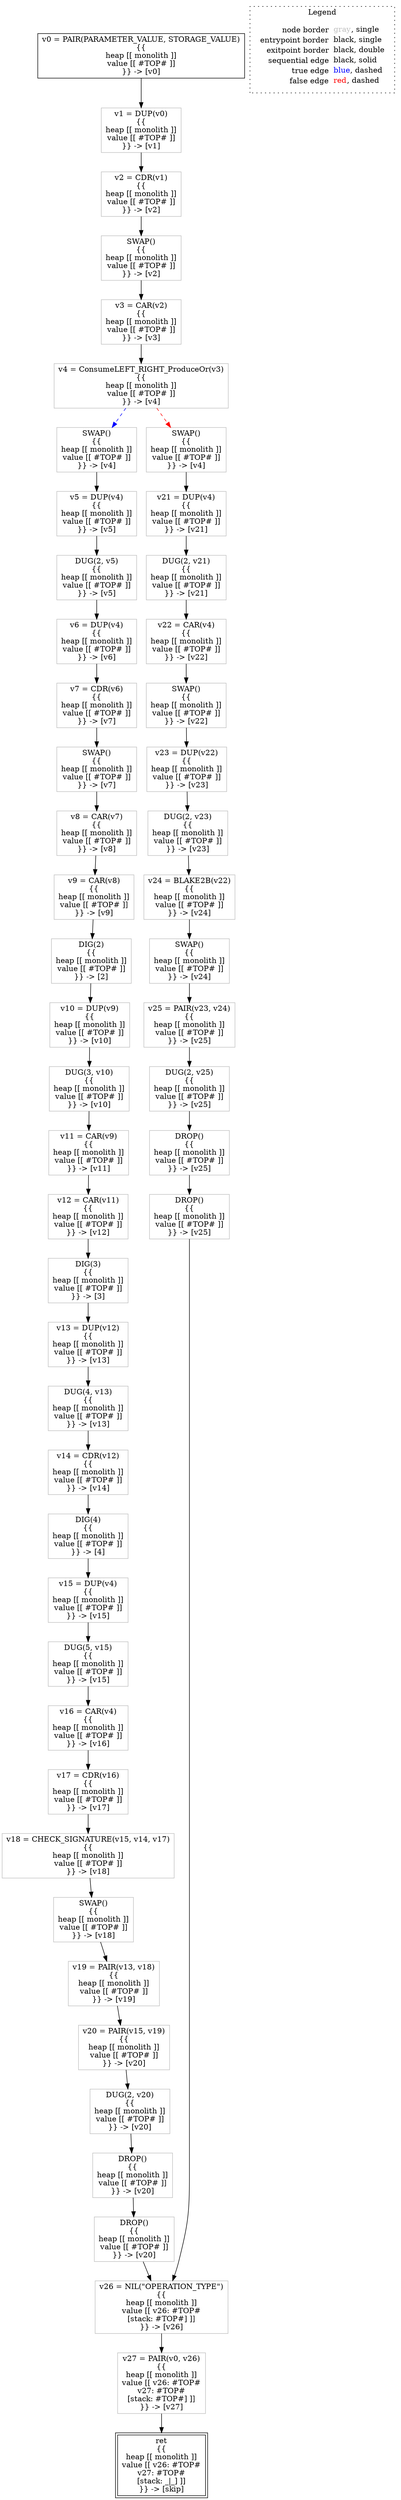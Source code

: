 digraph {
	"node0" [shape="rect",color="black",label=<v0 = PAIR(PARAMETER_VALUE, STORAGE_VALUE)<BR/>{{<BR/>heap [[ monolith ]]<BR/>value [[ #TOP# ]]<BR/>}} -&gt; [v0]>];
	"node1" [shape="rect",color="black",peripheries="2",label=<ret<BR/>{{<BR/>heap [[ monolith ]]<BR/>value [[ v26: #TOP#<BR/>v27: #TOP#<BR/>[stack: _|_] ]]<BR/>}} -&gt; [skip]>];
	"node2" [shape="rect",color="gray",label=<v4 = ConsumeLEFT_RIGHT_ProduceOr(v3)<BR/>{{<BR/>heap [[ monolith ]]<BR/>value [[ #TOP# ]]<BR/>}} -&gt; [v4]>];
	"node3" [shape="rect",color="gray",label=<DIG(3)<BR/>{{<BR/>heap [[ monolith ]]<BR/>value [[ #TOP# ]]<BR/>}} -&gt; [3]>];
	"node4" [shape="rect",color="gray",label=<DROP()<BR/>{{<BR/>heap [[ monolith ]]<BR/>value [[ #TOP# ]]<BR/>}} -&gt; [v25]>];
	"node5" [shape="rect",color="gray",label=<v9 = CAR(v8)<BR/>{{<BR/>heap [[ monolith ]]<BR/>value [[ #TOP# ]]<BR/>}} -&gt; [v9]>];
	"node6" [shape="rect",color="gray",label=<v12 = CAR(v11)<BR/>{{<BR/>heap [[ monolith ]]<BR/>value [[ #TOP# ]]<BR/>}} -&gt; [v12]>];
	"node7" [shape="rect",color="gray",label=<v26 = NIL(&quot;OPERATION_TYPE&quot;)<BR/>{{<BR/>heap [[ monolith ]]<BR/>value [[ v26: #TOP#<BR/>[stack: #TOP#] ]]<BR/>}} -&gt; [v26]>];
	"node8" [shape="rect",color="gray",label=<DUG(2, v25)<BR/>{{<BR/>heap [[ monolith ]]<BR/>value [[ #TOP# ]]<BR/>}} -&gt; [v25]>];
	"node9" [shape="rect",color="gray",label=<SWAP()<BR/>{{<BR/>heap [[ monolith ]]<BR/>value [[ #TOP# ]]<BR/>}} -&gt; [v18]>];
	"node10" [shape="rect",color="gray",label=<v24 = BLAKE2B(v22)<BR/>{{<BR/>heap [[ monolith ]]<BR/>value [[ #TOP# ]]<BR/>}} -&gt; [v24]>];
	"node11" [shape="rect",color="gray",label=<DUG(4, v13)<BR/>{{<BR/>heap [[ monolith ]]<BR/>value [[ #TOP# ]]<BR/>}} -&gt; [v13]>];
	"node12" [shape="rect",color="gray",label=<DROP()<BR/>{{<BR/>heap [[ monolith ]]<BR/>value [[ #TOP# ]]<BR/>}} -&gt; [v20]>];
	"node13" [shape="rect",color="gray",label=<v1 = DUP(v0)<BR/>{{<BR/>heap [[ monolith ]]<BR/>value [[ #TOP# ]]<BR/>}} -&gt; [v1]>];
	"node14" [shape="rect",color="gray",label=<SWAP()<BR/>{{<BR/>heap [[ monolith ]]<BR/>value [[ #TOP# ]]<BR/>}} -&gt; [v22]>];
	"node15" [shape="rect",color="gray",label=<v3 = CAR(v2)<BR/>{{<BR/>heap [[ monolith ]]<BR/>value [[ #TOP# ]]<BR/>}} -&gt; [v3]>];
	"node16" [shape="rect",color="gray",label=<DROP()<BR/>{{<BR/>heap [[ monolith ]]<BR/>value [[ #TOP# ]]<BR/>}} -&gt; [v20]>];
	"node17" [shape="rect",color="gray",label=<v18 = CHECK_SIGNATURE(v15, v14, v17)<BR/>{{<BR/>heap [[ monolith ]]<BR/>value [[ #TOP# ]]<BR/>}} -&gt; [v18]>];
	"node18" [shape="rect",color="gray",label=<DIG(4)<BR/>{{<BR/>heap [[ monolith ]]<BR/>value [[ #TOP# ]]<BR/>}} -&gt; [4]>];
	"node19" [shape="rect",color="gray",label=<SWAP()<BR/>{{<BR/>heap [[ monolith ]]<BR/>value [[ #TOP# ]]<BR/>}} -&gt; [v4]>];
	"node20" [shape="rect",color="gray",label=<DUG(5, v15)<BR/>{{<BR/>heap [[ monolith ]]<BR/>value [[ #TOP# ]]<BR/>}} -&gt; [v15]>];
	"node21" [shape="rect",color="gray",label=<v2 = CDR(v1)<BR/>{{<BR/>heap [[ monolith ]]<BR/>value [[ #TOP# ]]<BR/>}} -&gt; [v2]>];
	"node22" [shape="rect",color="gray",label=<DIG(2)<BR/>{{<BR/>heap [[ monolith ]]<BR/>value [[ #TOP# ]]<BR/>}} -&gt; [2]>];
	"node23" [shape="rect",color="gray",label=<v11 = CAR(v9)<BR/>{{<BR/>heap [[ monolith ]]<BR/>value [[ #TOP# ]]<BR/>}} -&gt; [v11]>];
	"node24" [shape="rect",color="gray",label=<v5 = DUP(v4)<BR/>{{<BR/>heap [[ monolith ]]<BR/>value [[ #TOP# ]]<BR/>}} -&gt; [v5]>];
	"node25" [shape="rect",color="gray",label=<v22 = CAR(v4)<BR/>{{<BR/>heap [[ monolith ]]<BR/>value [[ #TOP# ]]<BR/>}} -&gt; [v22]>];
	"node26" [shape="rect",color="gray",label=<DUG(2, v21)<BR/>{{<BR/>heap [[ monolith ]]<BR/>value [[ #TOP# ]]<BR/>}} -&gt; [v21]>];
	"node27" [shape="rect",color="gray",label=<v17 = CDR(v16)<BR/>{{<BR/>heap [[ monolith ]]<BR/>value [[ #TOP# ]]<BR/>}} -&gt; [v17]>];
	"node28" [shape="rect",color="gray",label=<v15 = DUP(v4)<BR/>{{<BR/>heap [[ monolith ]]<BR/>value [[ #TOP# ]]<BR/>}} -&gt; [v15]>];
	"node29" [shape="rect",color="gray",label=<SWAP()<BR/>{{<BR/>heap [[ monolith ]]<BR/>value [[ #TOP# ]]<BR/>}} -&gt; [v7]>];
	"node30" [shape="rect",color="gray",label=<v16 = CAR(v4)<BR/>{{<BR/>heap [[ monolith ]]<BR/>value [[ #TOP# ]]<BR/>}} -&gt; [v16]>];
	"node31" [shape="rect",color="gray",label=<v14 = CDR(v12)<BR/>{{<BR/>heap [[ monolith ]]<BR/>value [[ #TOP# ]]<BR/>}} -&gt; [v14]>];
	"node32" [shape="rect",color="gray",label=<v13 = DUP(v12)<BR/>{{<BR/>heap [[ monolith ]]<BR/>value [[ #TOP# ]]<BR/>}} -&gt; [v13]>];
	"node33" [shape="rect",color="gray",label=<v27 = PAIR(v0, v26)<BR/>{{<BR/>heap [[ monolith ]]<BR/>value [[ v26: #TOP#<BR/>v27: #TOP#<BR/>[stack: #TOP#] ]]<BR/>}} -&gt; [v27]>];
	"node34" [shape="rect",color="gray",label=<DUG(2, v23)<BR/>{{<BR/>heap [[ monolith ]]<BR/>value [[ #TOP# ]]<BR/>}} -&gt; [v23]>];
	"node35" [shape="rect",color="gray",label=<SWAP()<BR/>{{<BR/>heap [[ monolith ]]<BR/>value [[ #TOP# ]]<BR/>}} -&gt; [v2]>];
	"node36" [shape="rect",color="gray",label=<DUG(3, v10)<BR/>{{<BR/>heap [[ monolith ]]<BR/>value [[ #TOP# ]]<BR/>}} -&gt; [v10]>];
	"node37" [shape="rect",color="gray",label=<v8 = CAR(v7)<BR/>{{<BR/>heap [[ monolith ]]<BR/>value [[ #TOP# ]]<BR/>}} -&gt; [v8]>];
	"node38" [shape="rect",color="gray",label=<v21 = DUP(v4)<BR/>{{<BR/>heap [[ monolith ]]<BR/>value [[ #TOP# ]]<BR/>}} -&gt; [v21]>];
	"node39" [shape="rect",color="gray",label=<v20 = PAIR(v15, v19)<BR/>{{<BR/>heap [[ monolith ]]<BR/>value [[ #TOP# ]]<BR/>}} -&gt; [v20]>];
	"node40" [shape="rect",color="gray",label=<DUG(2, v20)<BR/>{{<BR/>heap [[ monolith ]]<BR/>value [[ #TOP# ]]<BR/>}} -&gt; [v20]>];
	"node41" [shape="rect",color="gray",label=<v10 = DUP(v9)<BR/>{{<BR/>heap [[ monolith ]]<BR/>value [[ #TOP# ]]<BR/>}} -&gt; [v10]>];
	"node42" [shape="rect",color="gray",label=<v6 = DUP(v4)<BR/>{{<BR/>heap [[ monolith ]]<BR/>value [[ #TOP# ]]<BR/>}} -&gt; [v6]>];
	"node43" [shape="rect",color="gray",label=<DUG(2, v5)<BR/>{{<BR/>heap [[ monolith ]]<BR/>value [[ #TOP# ]]<BR/>}} -&gt; [v5]>];
	"node44" [shape="rect",color="gray",label=<v7 = CDR(v6)<BR/>{{<BR/>heap [[ monolith ]]<BR/>value [[ #TOP# ]]<BR/>}} -&gt; [v7]>];
	"node45" [shape="rect",color="gray",label=<SWAP()<BR/>{{<BR/>heap [[ monolith ]]<BR/>value [[ #TOP# ]]<BR/>}} -&gt; [v24]>];
	"node46" [shape="rect",color="gray",label=<SWAP()<BR/>{{<BR/>heap [[ monolith ]]<BR/>value [[ #TOP# ]]<BR/>}} -&gt; [v4]>];
	"node47" [shape="rect",color="gray",label=<v19 = PAIR(v13, v18)<BR/>{{<BR/>heap [[ monolith ]]<BR/>value [[ #TOP# ]]<BR/>}} -&gt; [v19]>];
	"node48" [shape="rect",color="gray",label=<v23 = DUP(v22)<BR/>{{<BR/>heap [[ monolith ]]<BR/>value [[ #TOP# ]]<BR/>}} -&gt; [v23]>];
	"node49" [shape="rect",color="gray",label=<DROP()<BR/>{{<BR/>heap [[ monolith ]]<BR/>value [[ #TOP# ]]<BR/>}} -&gt; [v25]>];
	"node50" [shape="rect",color="gray",label=<v25 = PAIR(v23, v24)<BR/>{{<BR/>heap [[ monolith ]]<BR/>value [[ #TOP# ]]<BR/>}} -&gt; [v25]>];
	"node2" -> "node19" [color="blue",style="dashed"];
	"node2" -> "node46" [color="red",style="dashed"];
	"node3" -> "node32" [color="black"];
	"node4" -> "node49" [color="black"];
	"node5" -> "node22" [color="black"];
	"node6" -> "node3" [color="black"];
	"node7" -> "node33" [color="black"];
	"node8" -> "node4" [color="black"];
	"node9" -> "node47" [color="black"];
	"node10" -> "node45" [color="black"];
	"node11" -> "node31" [color="black"];
	"node12" -> "node7" [color="black"];
	"node13" -> "node21" [color="black"];
	"node14" -> "node48" [color="black"];
	"node15" -> "node2" [color="black"];
	"node16" -> "node12" [color="black"];
	"node17" -> "node9" [color="black"];
	"node18" -> "node28" [color="black"];
	"node19" -> "node24" [color="black"];
	"node20" -> "node30" [color="black"];
	"node21" -> "node35" [color="black"];
	"node22" -> "node41" [color="black"];
	"node23" -> "node6" [color="black"];
	"node24" -> "node43" [color="black"];
	"node25" -> "node14" [color="black"];
	"node26" -> "node25" [color="black"];
	"node27" -> "node17" [color="black"];
	"node28" -> "node20" [color="black"];
	"node29" -> "node37" [color="black"];
	"node30" -> "node27" [color="black"];
	"node31" -> "node18" [color="black"];
	"node32" -> "node11" [color="black"];
	"node33" -> "node1" [color="black"];
	"node34" -> "node10" [color="black"];
	"node0" -> "node13" [color="black"];
	"node35" -> "node15" [color="black"];
	"node36" -> "node23" [color="black"];
	"node37" -> "node5" [color="black"];
	"node38" -> "node26" [color="black"];
	"node39" -> "node40" [color="black"];
	"node40" -> "node16" [color="black"];
	"node41" -> "node36" [color="black"];
	"node42" -> "node44" [color="black"];
	"node43" -> "node42" [color="black"];
	"node44" -> "node29" [color="black"];
	"node45" -> "node50" [color="black"];
	"node46" -> "node38" [color="black"];
	"node47" -> "node39" [color="black"];
	"node48" -> "node34" [color="black"];
	"node49" -> "node7" [color="black"];
	"node50" -> "node8" [color="black"];
subgraph cluster_legend {
	label="Legend";
	style=dotted;
	node [shape=plaintext];
	"legend" [label=<<table border="0" cellpadding="2" cellspacing="0" cellborder="0"><tr><td align="right">node border&nbsp;</td><td align="left"><font color="gray">gray</font>, single</td></tr><tr><td align="right">entrypoint border&nbsp;</td><td align="left"><font color="black">black</font>, single</td></tr><tr><td align="right">exitpoint border&nbsp;</td><td align="left"><font color="black">black</font>, double</td></tr><tr><td align="right">sequential edge&nbsp;</td><td align="left"><font color="black">black</font>, solid</td></tr><tr><td align="right">true edge&nbsp;</td><td align="left"><font color="blue">blue</font>, dashed</td></tr><tr><td align="right">false edge&nbsp;</td><td align="left"><font color="red">red</font>, dashed</td></tr></table>>];
}

}
